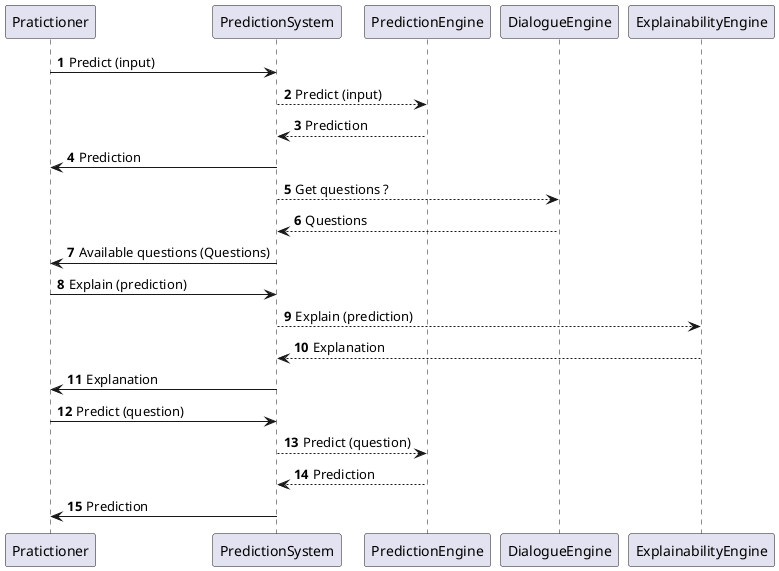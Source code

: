 @startuml
'https://plantuml.com/sequence-diagram

autonumber

Pratictioner -> PredictionSystem: Predict (input)
PredictionSystem --> PredictionEngine: Predict (input)
PredictionEngine --> PredictionSystem: Prediction
PredictionSystem -> Pratictioner: Prediction
PredictionSystem --> DialogueEngine: Get questions ?
DialogueEngine --> PredictionSystem: Questions
PredictionSystem -> Pratictioner: Available questions (Questions)

Pratictioner -> PredictionSystem: Explain (prediction)
PredictionSystem --> ExplainabilityEngine: Explain (prediction)
ExplainabilityEngine --> PredictionSystem: Explanation
PredictionSystem -> Pratictioner: Explanation

Pratictioner -> PredictionSystem: Predict (question)
PredictionSystem --> PredictionEngine: Predict (question)
PredictionEngine --> PredictionSystem: Prediction
PredictionSystem -> Pratictioner: Prediction

@enduml